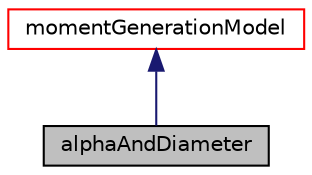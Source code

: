 digraph "alphaAndDiameter"
{
  bgcolor="transparent";
  edge [fontname="Helvetica",fontsize="10",labelfontname="Helvetica",labelfontsize="10"];
  node [fontname="Helvetica",fontsize="10",shape=record];
  Node3 [label="alphaAndDiameter",height=0.2,width=0.4,color="black", fillcolor="grey75", style="filled", fontcolor="black"];
  Node4 -> Node3 [dir="back",color="midnightblue",fontsize="10",style="solid",fontname="Helvetica"];
  Node4 [label="momentGenerationModel",height=0.2,width=0.4,color="red",URL="$a02848.html",tooltip="Base class for runtime selection for moment generation. One object is used for all node..."];
}
